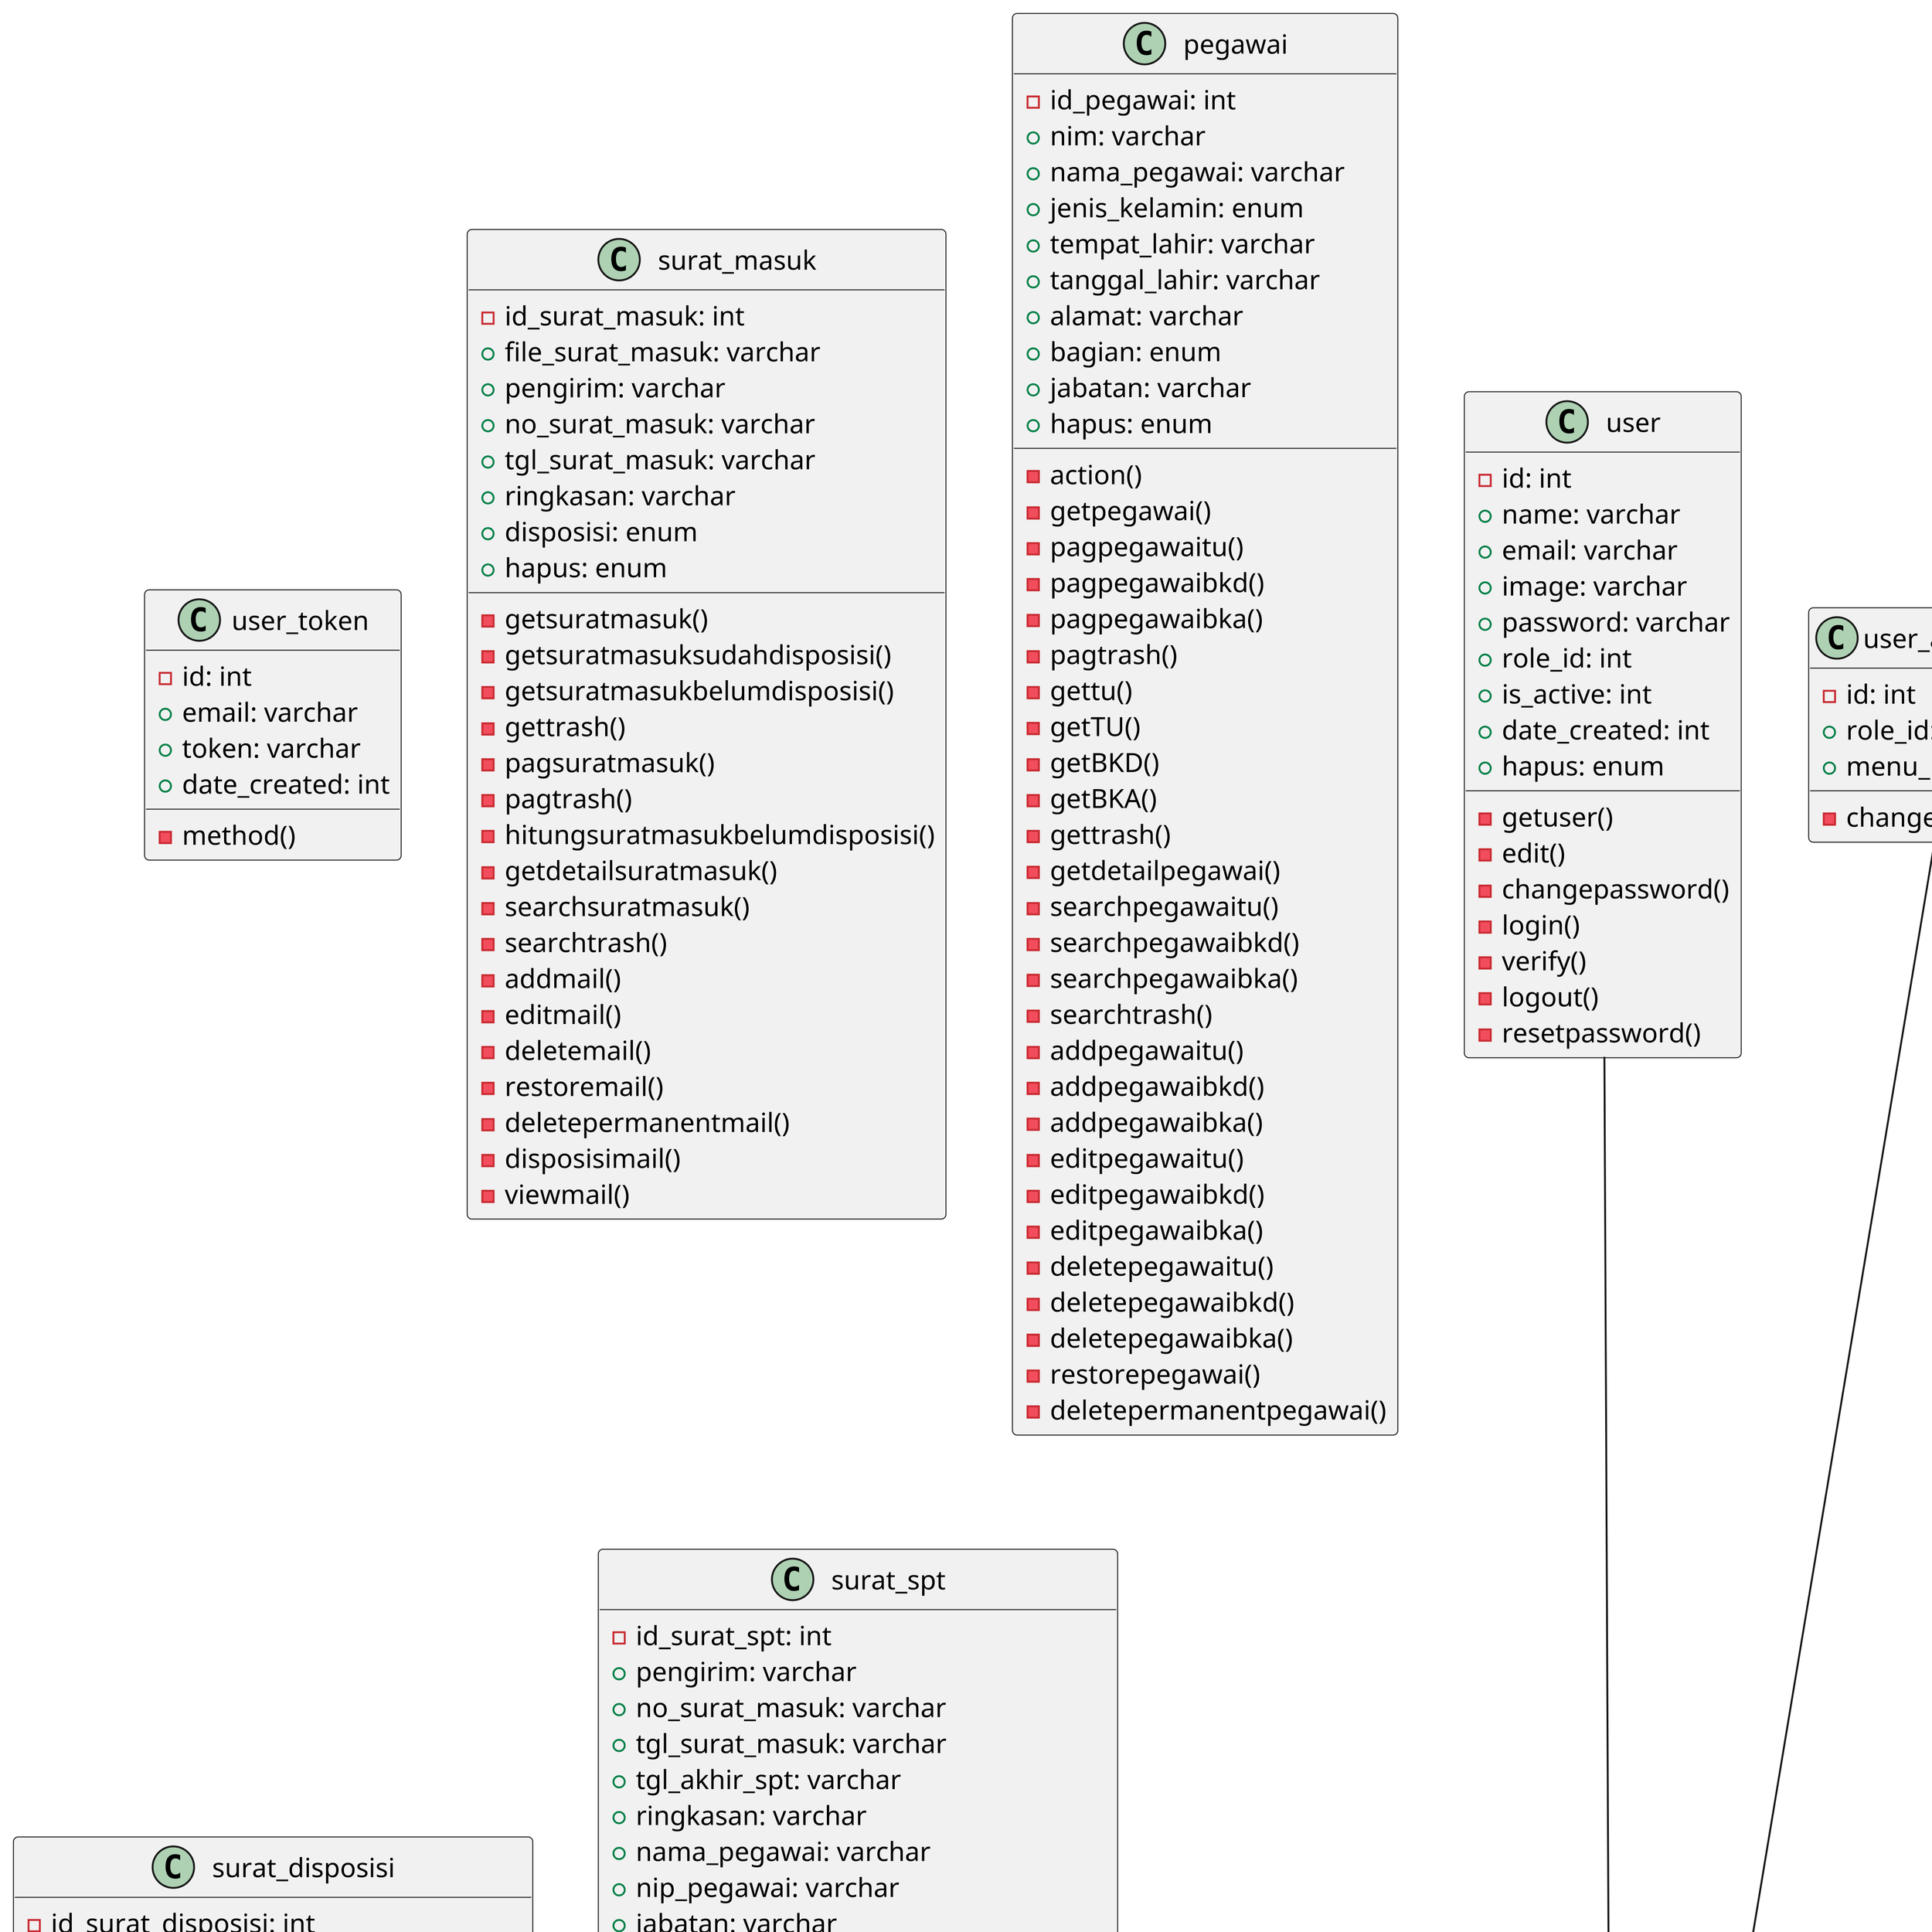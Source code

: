 @startuml
scale 10


class user_access_menu {
    -id: int
    +role_id: int
    +menu_id: int
    -changeaccess()
}

class user_token {
    -id: int
    +email: varchar
    +token: varchar
    +date_created: int
    -method()
}

class user_role {
    -id: int
    +role: varchar
    -getrole()
    -getdetailrole()
    -getroleaccess()
    -addrole()
    -editrole()
    -deleterole()
}

class user_sub_menu {
    -id: int
    +menu_id: int
    +title: varchar
    +url: varchar
    +icon: varchar
    +is_active: int
    -pagsubmenu()
    -getsubmenu()
    -getdetailsubmenu()
    -searchsubmenu()
    -addsubmenu()
    -editsubmenu()
    -deletesubmenu()
}

class user_menu {
    -id: int
    +menu: varchar
    -getmenu()
    -pagmenu()
    -pagsubmenu()
    -getdetailmenu()
    -getsubmenu()
    -getdetailsubmenu()
    -searchmenu()
    -searchsubmenu()
    -addmenu()
    -editmenu()
    -deletemenu()
}

class user {
    -id: int
    +name: varchar
    +email: varchar
    +image: varchar
    +password: varchar
    +role_id: int
    +is_active: int
    +date_created: int
    +hapus: enum
    -getuser()
    -edit()
    -changepassword()
    -login()
    -verify()
    -logout()
    -resetpassword()
}

class surat_masuk {
    -id_surat_masuk: int
    +file_surat_masuk: varchar
    +pengirim: varchar
    +no_surat_masuk: varchar
    +tgl_surat_masuk: varchar
    +ringkasan: varchar
    +disposisi: enum
    +hapus: enum
    -getsuratmasuk()
    -getsuratmasuksudahdisposisi()
    -getsuratmasukbelumdisposisi()
    -gettrash()
    -pagsuratmasuk()
    -pagtrash()
    -hitungsuratmasukbelumdisposisi()
    -getdetailsuratmasuk()
    -searchsuratmasuk()
    -searchtrash()
    -addmail()
    -editmail()
    -deletemail()
    -restoremail()
    -deletepermanentmail()
    -disposisimail()
    -viewmail()
}

class pegawai {
    -id_pegawai: int
    +nim: varchar
    +nama_pegawai: varchar
    +jenis_kelamin: enum
    +tempat_lahir: varchar
    +tanggal_lahir: varchar
    +alamat: varchar
    +bagian: enum
    +jabatan: varchar
    +hapus: enum
    -action()
    -getpegawai()
    -pagpegawaitu()
    -pagpegawaibkd()
    -pagpegawaibka()
    -pagtrash()
    -gettu()
    -getTU()
    -getBKD()
    -getBKA()
    -gettrash()
    -getdetailpegawai()
    -searchpegawaitu()
    -searchpegawaibkd()
    -searchpegawaibka()
    -searchtrash()
    -addpegawaitu()
    -addpegawaibkd()
    -addpegawaibka()
    -editpegawaitu()
    -editpegawaibkd()
    -editpegawaibka()
    -deletepegawaitu()
    -deletepegawaibkd()
    -deletepegawaibka()
    -restorepegawai()
    -deletepermanentpegawai()
}

class surat_disposisi {
    -id_surat_disposisi: int
    +pengirim: varchar
    +no_surat_masuk: varchar
    +tgl_surat_masuk: varchar
    +ringkasan: varchar
    +tujuan: enum
    +file_disposisi_sudah_disetujui: varchar
    +status: enum
    +status_spt: enum
    -getsuratbkd()
    -getsuratsudahsptbkd()
    -getsuratbelumsptbkd()
    -getsuratbka()
    -getsuratsudahsptbka()
    -getsuratbelumsptbka()
    -getsuratdisposisi()
    -getsuratdisposisibkd()
    -getsuratdisposisibelumuploadbkd()
    -getsuratdisposisisudahuploadbkd()
    -getsuratdisposisisudahsetujuibkd()
    -getsuratdisposisibelumsetujuibkd()
    -getsuratdisposisibka()
    -getsuratdisposisibelumuploadbka()
    -getsuratdisposisisudahuploadbka()
    -getsuratdisposisisudahsetujuibka()
    -getsuratdisposisibelumsetujuibka()
    -pagsuratbka()
    -suratbka()
    -getbelumspt()
    -hitungbelumspt()
    -getdetailsuratdisposisi()
    -searchbka()
    -addsuratperintahjalan()
    -pagsuratbkd()
    -suratbkd()
    -searchbkd()
    -searchdisposisi()
    -searchdisposisibkd()
    -searchdisposisibka()
    -disposisimailbkd()
    -disposisimailbka()
    -viewdisposisimail()
    -uploaddisposisibkd()
    -uploaddisposisibka()
    -acceptbkd()
    -rejectbkd()
    -acceptbka()
    -rejectbka()
    -viewpersetujuandisposisi()
    -disposisimail()
}

class surat_spt {
    -id_surat_spt: int
    +pengirim: varchar
    +no_surat_masuk: varchar
    +tgl_surat_masuk: varchar
    +tgl_akhir_spt: varchar
    +ringkasan: varchar
    +nama_pegawai: varchar
    +nip_pegawai: varchar
    +jabatan: varchar
    +bagian: enum
    +status_pengajuan: enum
    +status: enum
    +file_spt_sudah_disetujui: varchar
    +file_spt_lengkap: varchar
    +status_telat: enum
    -getsuratsudahdiajukansptbkd()
    -getsuratbelumdiajukansptbkd()
    -getsuratsudahdiajukansptbka()
    -getsuratbelumdiajukansptbka()
    -getsuratspt()
    -getsuratsptbkd()
    -getsuratsptbka()
    -getsuratsptbkdsudahdiupload()
    -getsuratsptbkdbelumdiupload()
    -getsuratsptbkdsudahdisetujui()
    -getsuratsptbkdbelumdisetujui()
    -getsuratsptbkasudahdiupload()
    -getsuratsptbkabelumdiupload()
    -getsuratsptbkasudahdisetujui()
    -getsuratsptbkabelumdisetujui()
    -pagspt()
    -suratspt()
    -getdisposisibelumajukanspt()
    -hitungdisposisibelumajukanspt()
    -getdetailspt()
    -searchspt()
    -viewspt()
    -addsuratperintahjalan()
    -ajukanspt()
    -pagkontroksptbkd()
    -pagkontroksptbka()
    -getsptlengkapbkdbelumdiupload()
    -hitungsptlengkapbkdbelumdiupload()
    -getsptlengkapbkabelumdiupload()
    -hitungsptlengkapbkabelumdiupload()
    -searchkontrolsptbkd()
    -searchkontrolsptbka()
    -viewspt()
    -uploadsptbkd()
    -uploadsptbka()
    -telat()
    -uploadsptlengkap()
    -acceptsptbkdlengkap()
    -acceptsptbkalengkap()
    -pagpersetujuansptbkd()
    -pagpersetujuansptbka()
    -getsptbkdbelumdisetujui()
    -hitungsptbkdbelumdisetujui()
    -getsptbkabelumdisetujui()
    -hitungsptbkabelumdisetujui()
    -searchpersetujuansptbkd()
    -searchpersetujuansptbka()
    -acceptbkd()
    -rejectbkd()
    -acceptbka()
    -rejectbka()
    

}

user -- user_role
user_access_menu -- user_role
user_access_menu -- user_menu
user_sub_menu -- user_menu

@enduml